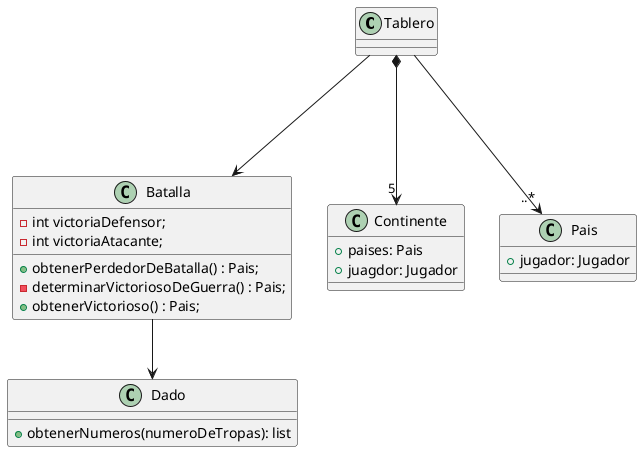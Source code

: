@startuml


class Tablero{

}

class Batalla{
    - int victoriaDefensor;
    - int victoriaAtacante;
    + obtenerPerdedorDeBatalla() : Pais;
    - determinarVictoriosoDeGuerra() : Pais;
    + obtenerVictorioso() : Pais;
}

class Continente{
    +paises: Pais
    +juagdor: Jugador
}

class Pais{
    +jugador: Jugador
}

class Dado{
    +obtenerNumeros(numeroDeTropas): list
}


Tablero *---> "5" Continente
Tablero ---> Batalla
Batalla-->Dado
Tablero ---> "..*" Pais




@enduml
